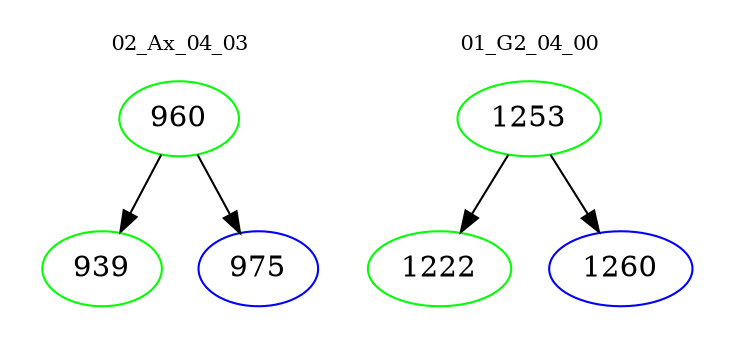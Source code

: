 digraph{
subgraph cluster_0 {
color = white
label = "02_Ax_04_03";
fontsize=10;
T0_960 [label="960", color="green"]
T0_960 -> T0_939 [color="black"]
T0_939 [label="939", color="green"]
T0_960 -> T0_975 [color="black"]
T0_975 [label="975", color="blue"]
}
subgraph cluster_1 {
color = white
label = "01_G2_04_00";
fontsize=10;
T1_1253 [label="1253", color="green"]
T1_1253 -> T1_1222 [color="black"]
T1_1222 [label="1222", color="green"]
T1_1253 -> T1_1260 [color="black"]
T1_1260 [label="1260", color="blue"]
}
}
